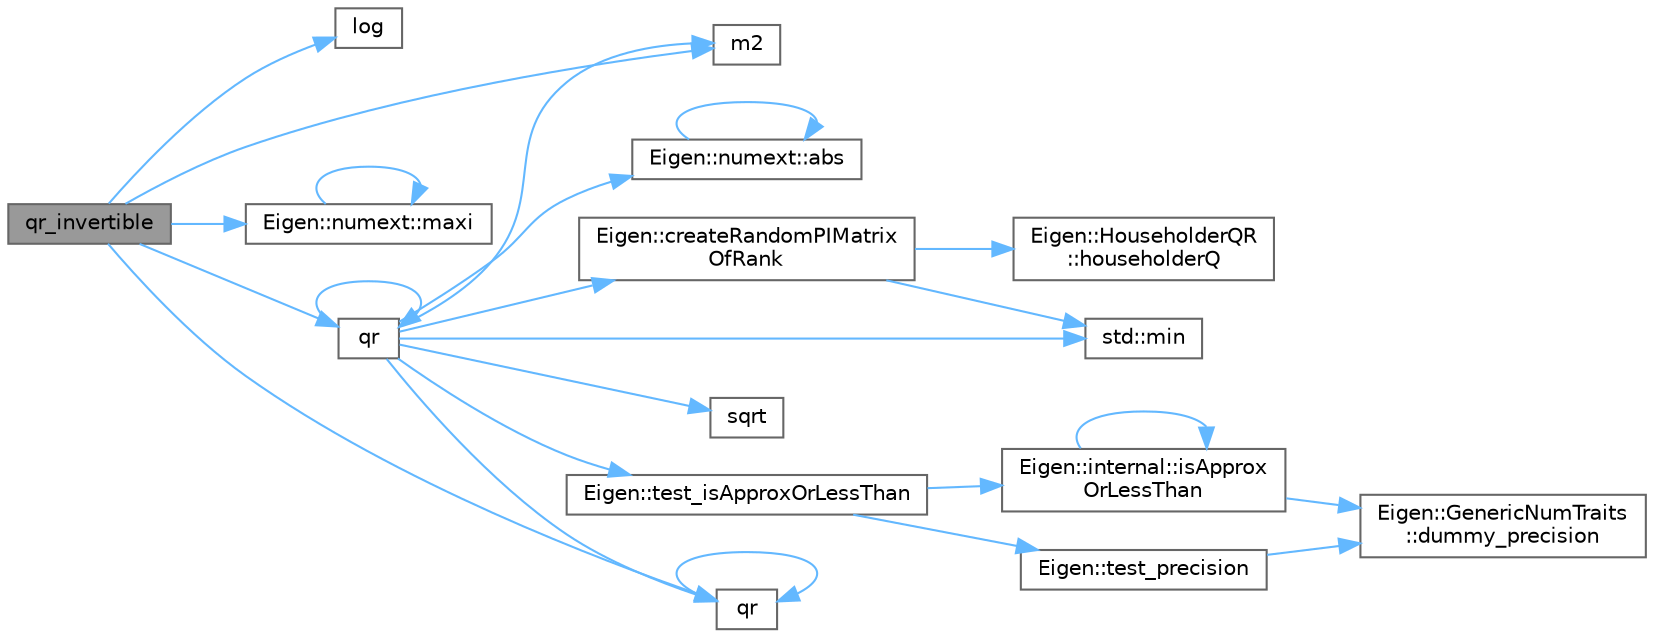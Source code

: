 digraph "qr_invertible"
{
 // LATEX_PDF_SIZE
  bgcolor="transparent";
  edge [fontname=Helvetica,fontsize=10,labelfontname=Helvetica,labelfontsize=10];
  node [fontname=Helvetica,fontsize=10,shape=box,height=0.2,width=0.4];
  rankdir="LR";
  Node1 [id="Node000001",label="qr_invertible",height=0.2,width=0.4,color="gray40", fillcolor="grey60", style="filled", fontcolor="black",tooltip=" "];
  Node1 -> Node2 [id="edge1_Node000001_Node000002",color="steelblue1",style="solid",tooltip=" "];
  Node2 [id="Node000002",label="log",height=0.2,width=0.4,color="grey40", fillcolor="white", style="filled",URL="$_array_cwise_unary_ops_8h.html#a48e72df6412ca98881afcd657352a1d5",tooltip=" "];
  Node1 -> Node3 [id="edge2_Node000001_Node000003",color="steelblue1",style="solid",tooltip=" "];
  Node3 [id="Node000003",label="m2",height=0.2,width=0.4,color="grey40", fillcolor="white", style="filled",URL="$_tutorial___map__using_8cpp.html#ab3a01b595d22393ace0d30d5fa299f76",tooltip=" "];
  Node1 -> Node4 [id="edge3_Node000001_Node000004",color="steelblue1",style="solid",tooltip=" "];
  Node4 [id="Node000004",label="Eigen::numext::maxi",height=0.2,width=0.4,color="grey40", fillcolor="white", style="filled",URL="$namespace_eigen_1_1numext.html#a29d502349f2ec9897c808e65e0f96eb4",tooltip=" "];
  Node4 -> Node4 [id="edge4_Node000004_Node000004",color="steelblue1",style="solid",tooltip=" "];
  Node1 -> Node5 [id="edge5_Node000001_Node000005",color="steelblue1",style="solid",tooltip=" "];
  Node5 [id="Node000005",label="qr",height=0.2,width=0.4,color="grey40", fillcolor="white", style="filled",URL="$qr__colpivoting_8cpp.html#a234047f1d6b0303293c8918968a9670e",tooltip=" "];
  Node5 -> Node6 [id="edge6_Node000005_Node000006",color="steelblue1",style="solid",tooltip=" "];
  Node6 [id="Node000006",label="Eigen::numext::abs",height=0.2,width=0.4,color="grey40", fillcolor="white", style="filled",URL="$namespace_eigen_1_1numext.html#ac09cd9261a50a46dd4937868020c7c45",tooltip=" "];
  Node6 -> Node6 [id="edge7_Node000006_Node000006",color="steelblue1",style="solid",tooltip=" "];
  Node5 -> Node7 [id="edge8_Node000005_Node000007",color="steelblue1",style="solid",tooltip=" "];
  Node7 [id="Node000007",label="Eigen::createRandomPIMatrix\lOfRank",height=0.2,width=0.4,color="grey40", fillcolor="white", style="filled",URL="$namespace_eigen.html#a0d9a7ddcee5c7c8defaba3628455efb2",tooltip=" "];
  Node7 -> Node8 [id="edge9_Node000007_Node000008",color="steelblue1",style="solid",tooltip=" "];
  Node8 [id="Node000008",label="Eigen::HouseholderQR\l::householderQ",height=0.2,width=0.4,color="grey40", fillcolor="white", style="filled",URL="$class_eigen_1_1_householder_q_r.html#affd506c10ef2d25f56e7b1f9f25ff885",tooltip=" "];
  Node7 -> Node9 [id="edge10_Node000007_Node000009",color="steelblue1",style="solid",tooltip=" "];
  Node9 [id="Node000009",label="std::min",height=0.2,width=0.4,color="grey40", fillcolor="white", style="filled",URL="$namespacestd.html#ac7b9885417769949d76890454b6d072e",tooltip=" "];
  Node5 -> Node3 [id="edge11_Node000005_Node000003",color="steelblue1",style="solid",tooltip=" "];
  Node5 -> Node9 [id="edge12_Node000005_Node000009",color="steelblue1",style="solid",tooltip=" "];
  Node5 -> Node5 [id="edge13_Node000005_Node000005",color="steelblue1",style="solid",tooltip=" "];
  Node5 -> Node10 [id="edge14_Node000005_Node000010",color="steelblue1",style="solid",tooltip=" "];
  Node10 [id="Node000010",label="qr",height=0.2,width=0.4,color="grey40", fillcolor="white", style="filled",URL="$_householder_q_r__householder_q_8cpp.html#ab766ef1a187400b0619104b16613d3cf",tooltip=" "];
  Node10 -> Node10 [id="edge15_Node000010_Node000010",color="steelblue1",style="solid",tooltip=" "];
  Node5 -> Node11 [id="edge16_Node000005_Node000011",color="steelblue1",style="solid",tooltip=" "];
  Node11 [id="Node000011",label="sqrt",height=0.2,width=0.4,color="grey40", fillcolor="white", style="filled",URL="$_array_cwise_unary_ops_8h.html#a656b9217a2fcb6de59dc8d1eb3079cc7",tooltip=" "];
  Node5 -> Node12 [id="edge17_Node000005_Node000012",color="steelblue1",style="solid",tooltip=" "];
  Node12 [id="Node000012",label="Eigen::test_isApproxOrLessThan",height=0.2,width=0.4,color="grey40", fillcolor="white", style="filled",URL="$namespace_eigen.html#a4a04a766a37403320f4c2e041e961611",tooltip=" "];
  Node12 -> Node13 [id="edge18_Node000012_Node000013",color="steelblue1",style="solid",tooltip=" "];
  Node13 [id="Node000013",label="Eigen::internal::isApprox\lOrLessThan",height=0.2,width=0.4,color="grey40", fillcolor="white", style="filled",URL="$namespace_eigen_1_1internal.html#afece450c6344e5a39261f006e0e8513d",tooltip=" "];
  Node13 -> Node14 [id="edge19_Node000013_Node000014",color="steelblue1",style="solid",tooltip=" "];
  Node14 [id="Node000014",label="Eigen::GenericNumTraits\l::dummy_precision",height=0.2,width=0.4,color="grey40", fillcolor="white", style="filled",URL="$struct_eigen_1_1_generic_num_traits.html#a77dc085cf094c377faaf0c520e3e4efa",tooltip=" "];
  Node13 -> Node13 [id="edge20_Node000013_Node000013",color="steelblue1",style="solid",tooltip=" "];
  Node12 -> Node15 [id="edge21_Node000012_Node000015",color="steelblue1",style="solid",tooltip=" "];
  Node15 [id="Node000015",label="Eigen::test_precision",height=0.2,width=0.4,color="grey40", fillcolor="white", style="filled",URL="$namespace_eigen.html#a59fa1c0c2d234197bce8d461a4776793",tooltip=" "];
  Node15 -> Node14 [id="edge22_Node000015_Node000014",color="steelblue1",style="solid",tooltip=" "];
  Node1 -> Node10 [id="edge23_Node000001_Node000010",color="steelblue1",style="solid",tooltip=" "];
}
